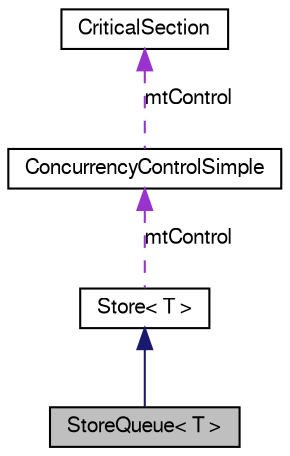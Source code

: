 digraph G
{
  edge [fontname="FreeSans",fontsize="10",labelfontname="FreeSans",labelfontsize="10"];
  node [fontname="FreeSans",fontsize="10",shape=record];
  Node1 [label="StoreQueue\< T \>",height=0.2,width=0.4,color="black", fillcolor="grey75", style="filled" fontcolor="black"];
  Node2 -> Node1 [dir=back,color="midnightblue",fontsize="10",style="solid",fontname="FreeSans"];
  Node2 [label="Store\< T \>",height=0.2,width=0.4,color="black", fillcolor="white", style="filled",URL="$class_store.html",tooltip="Base class for any object that safely controls access to a number of objects."];
  Node3 -> Node2 [dir=back,color="darkorchid3",fontsize="10",style="dashed",label="mtControl",fontname="FreeSans"];
  Node3 [label="ConcurrencyControlSimple",height=0.2,width=0.4,color="black", fillcolor="white", style="filled",URL="$class_concurrency_control_simple.html",tooltip="simple version of ConcurrencyControl class which avoids the need for threadID parameters"];
  Node4 -> Node3 [dir=back,color="darkorchid3",fontsize="10",style="dashed",label="mtControl",fontname="FreeSans"];
  Node4 [label="CriticalSection",height=0.2,width=0.4,color="black", fillcolor="white", style="filled",URL="$class_critical_section.html",tooltip="Critical section class with Enter and Leave methods."];
}
